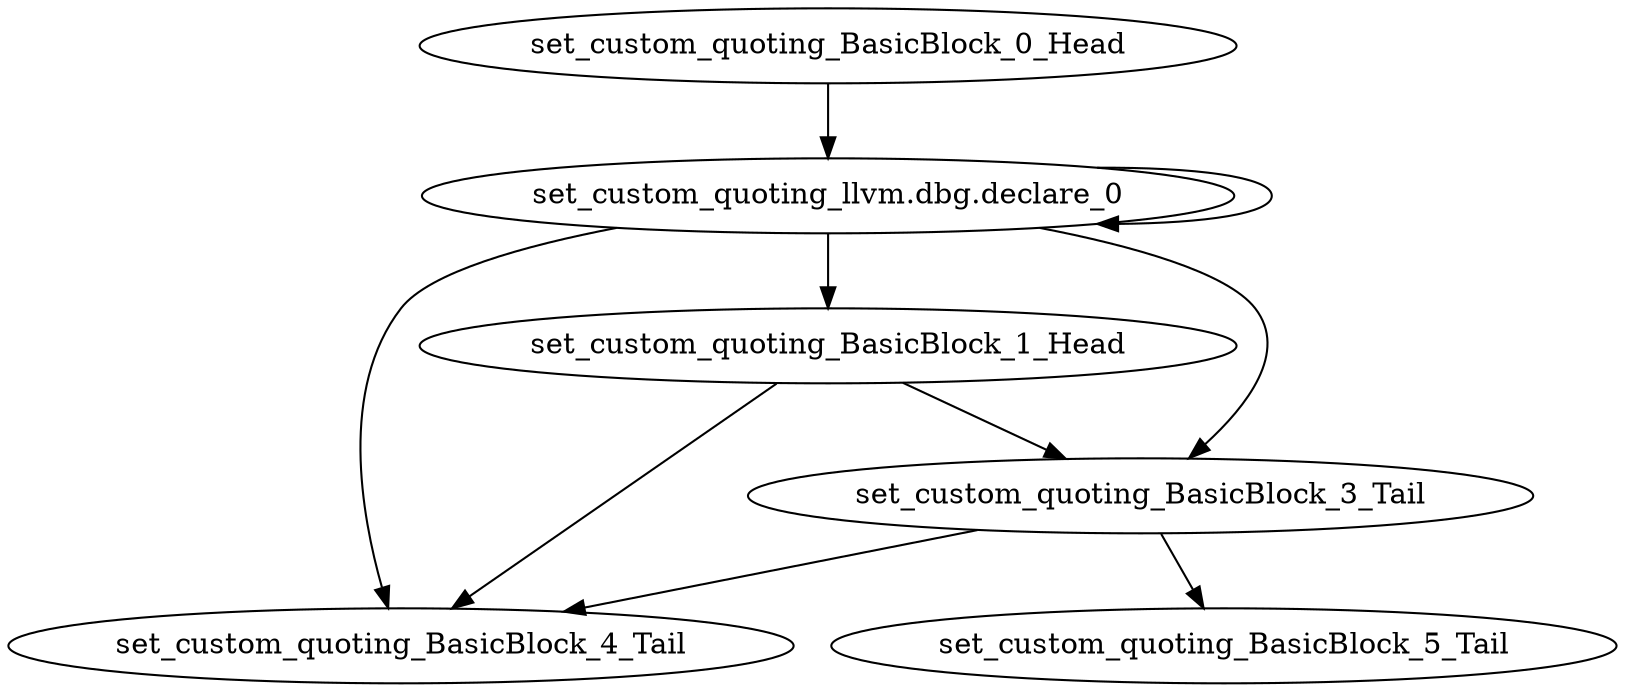 digraph G {
    "set_custom_quoting_llvm.dbg.declare_0" -> "set_custom_quoting_llvm.dbg.declare_0"
    "set_custom_quoting_llvm.dbg.declare_0" -> "set_custom_quoting_BasicBlock_4_Tail"
    "set_custom_quoting_llvm.dbg.declare_0" -> "set_custom_quoting_BasicBlock_1_Head"
    "set_custom_quoting_llvm.dbg.declare_0" -> "set_custom_quoting_BasicBlock_3_Tail"
    "set_custom_quoting_BasicBlock_1_Head" -> "set_custom_quoting_BasicBlock_4_Tail"
    "set_custom_quoting_BasicBlock_1_Head" -> "set_custom_quoting_BasicBlock_3_Tail"
    "set_custom_quoting_BasicBlock_0_Head" -> "set_custom_quoting_llvm.dbg.declare_0"
    "set_custom_quoting_BasicBlock_3_Tail" -> "set_custom_quoting_BasicBlock_5_Tail"
    "set_custom_quoting_BasicBlock_3_Tail" -> "set_custom_quoting_BasicBlock_4_Tail"
}
